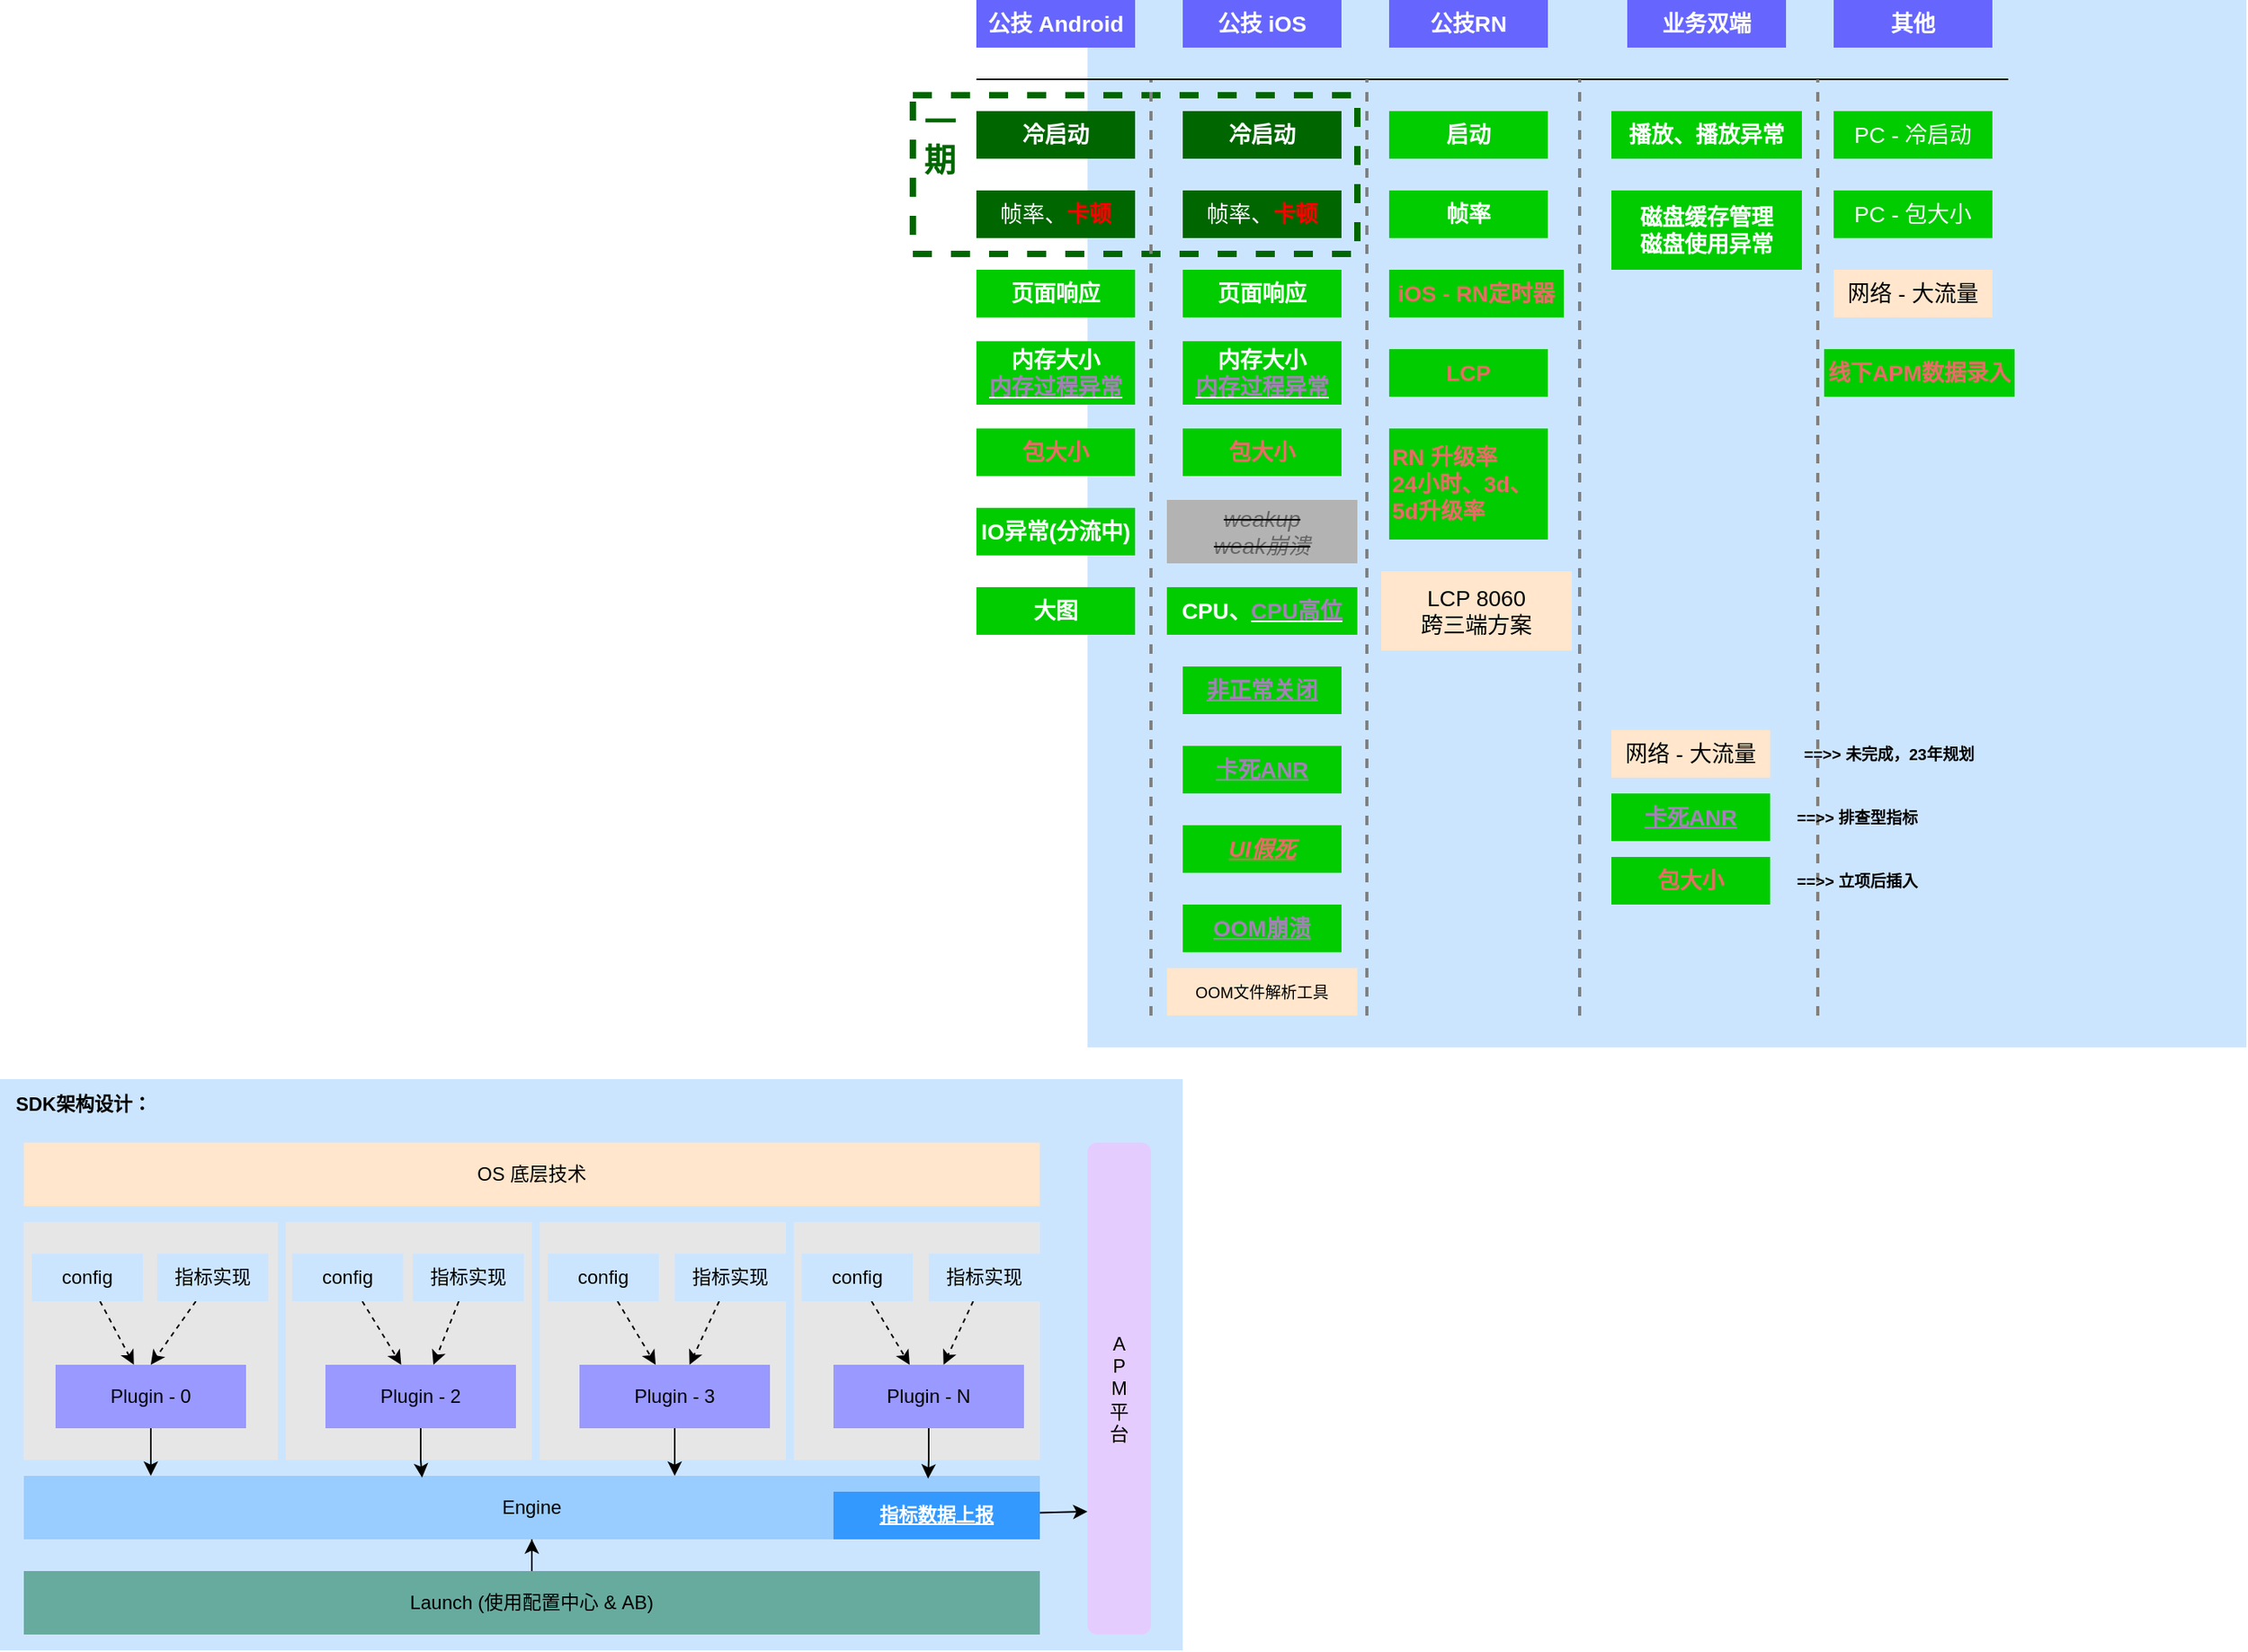 <mxfile version="21.2.9" type="github">
  <diagram name="第 1 页" id="4zSmk2vjV4_KE-LIG9aG">
    <mxGraphModel dx="1989" dy="646" grid="1" gridSize="10" guides="1" tooltips="1" connect="1" arrows="1" fold="1" page="1" pageScale="1" pageWidth="827" pageHeight="1169" math="0" shadow="0">
      <root>
        <mxCell id="0" />
        <mxCell id="1" parent="0" />
        <mxCell id="xScLVoWsm3GZ9hFZWJ_B-36" value="" style="rounded=0;whiteSpace=wrap;html=1;strokeColor=none;fillColor=#CCE5FF;" vertex="1" parent="1">
          <mxGeometry x="-575" y="840" width="745" height="360" as="geometry" />
        </mxCell>
        <mxCell id="xScLVoWsm3GZ9hFZWJ_B-28" value="" style="rounded=0;whiteSpace=wrap;html=1;strokeColor=none;fillColor=#E6E6E6;" vertex="1" parent="1">
          <mxGeometry x="-75" y="930" width="155" height="150" as="geometry" />
        </mxCell>
        <mxCell id="xScLVoWsm3GZ9hFZWJ_B-27" value="" style="rounded=0;whiteSpace=wrap;html=1;strokeColor=none;fillColor=#E6E6E6;" vertex="1" parent="1">
          <mxGeometry x="-235" y="930" width="155" height="150" as="geometry" />
        </mxCell>
        <mxCell id="xScLVoWsm3GZ9hFZWJ_B-26" value="" style="rounded=0;whiteSpace=wrap;html=1;strokeColor=none;fillColor=#E6E6E6;" vertex="1" parent="1">
          <mxGeometry x="-395" y="930" width="155" height="150" as="geometry" />
        </mxCell>
        <mxCell id="xScLVoWsm3GZ9hFZWJ_B-23" value="" style="rounded=0;whiteSpace=wrap;html=1;strokeColor=none;fillColor=#E6E6E6;" vertex="1" parent="1">
          <mxGeometry x="-560" y="930" width="160" height="150" as="geometry" />
        </mxCell>
        <mxCell id="NjVWgUeqkpYDn7wtuAOI-38" value="" style="rounded=0;whiteSpace=wrap;html=1;fontSize=10;fillColor=#CCE5FF;strokeColor=none;" parent="1" vertex="1">
          <mxGeometry x="110" y="160" width="730" height="660" as="geometry" />
        </mxCell>
        <mxCell id="tErHS6ZoIvAzQrCqWhK0-1" value="" style="rounded=0;whiteSpace=wrap;html=1;fillColor=none;dashed=1;strokeWidth=4;strokeColor=#006600;" parent="1" vertex="1">
          <mxGeometry y="220" width="280" height="100" as="geometry" />
        </mxCell>
        <mxCell id="NjVWgUeqkpYDn7wtuAOI-1" value="公技 Android" style="rounded=0;whiteSpace=wrap;html=1;fontSize=14;fontStyle=1;strokeColor=none;fillColor=#6666FF;fontColor=#FFFFFF;" parent="1" vertex="1">
          <mxGeometry x="40" y="160" width="100" height="30" as="geometry" />
        </mxCell>
        <mxCell id="NjVWgUeqkpYDn7wtuAOI-2" value="公技 iOS" style="rounded=0;whiteSpace=wrap;html=1;fontSize=14;fontStyle=1;strokeColor=none;fillColor=#6666FF;fontColor=#FFFFFF;" parent="1" vertex="1">
          <mxGeometry x="170" y="160" width="100" height="30" as="geometry" />
        </mxCell>
        <mxCell id="NjVWgUeqkpYDn7wtuAOI-3" value="公技RN" style="rounded=0;whiteSpace=wrap;html=1;fontSize=14;fontStyle=1;strokeColor=none;fillColor=#6666FF;fontColor=#FFFFFF;" parent="1" vertex="1">
          <mxGeometry x="300" y="160" width="100" height="30" as="geometry" />
        </mxCell>
        <mxCell id="NjVWgUeqkpYDn7wtuAOI-4" value="业务双端" style="rounded=0;whiteSpace=wrap;html=1;fontSize=14;fontStyle=1;strokeColor=none;fillColor=#6666FF;fontColor=#FFFFFF;" parent="1" vertex="1">
          <mxGeometry x="450" y="160" width="100" height="30" as="geometry" />
        </mxCell>
        <mxCell id="NjVWgUeqkpYDn7wtuAOI-6" value="其他" style="rounded=0;whiteSpace=wrap;html=1;fontSize=14;fontStyle=1;strokeColor=none;fillColor=#6666FF;fontColor=#FFFFFF;" parent="1" vertex="1">
          <mxGeometry x="580" y="160" width="100" height="30" as="geometry" />
        </mxCell>
        <mxCell id="NjVWgUeqkpYDn7wtuAOI-7" value="冷启动" style="rounded=0;whiteSpace=wrap;html=1;fontSize=14;fillColor=#006600;strokeColor=none;fontColor=#FFFFFF;fontStyle=1" parent="1" vertex="1">
          <mxGeometry x="40" y="230" width="100" height="30" as="geometry" />
        </mxCell>
        <mxCell id="NjVWgUeqkpYDn7wtuAOI-8" value="冷启动" style="rounded=0;whiteSpace=wrap;html=1;fontSize=14;fillColor=#006600;strokeColor=none;fontColor=#FFFFFF;fontStyle=1" parent="1" vertex="1">
          <mxGeometry x="170" y="230" width="100" height="30" as="geometry" />
        </mxCell>
        <mxCell id="NjVWgUeqkpYDn7wtuAOI-9" value="PC - 冷启动" style="rounded=0;whiteSpace=wrap;html=1;fontSize=14;strokeColor=none;fillColor=#00CC00;fontColor=#FFFFFF;" parent="1" vertex="1">
          <mxGeometry x="580" y="230" width="100" height="30" as="geometry" />
        </mxCell>
        <mxCell id="NjVWgUeqkpYDn7wtuAOI-10" value="启动" style="rounded=0;whiteSpace=wrap;html=1;fontSize=14;strokeColor=none;fillColor=#00CC00;fontColor=#FFFFFF;fontStyle=1" parent="1" vertex="1">
          <mxGeometry x="300" y="230" width="100" height="30" as="geometry" />
        </mxCell>
        <mxCell id="NjVWgUeqkpYDn7wtuAOI-11" value="&lt;font color=&quot;#ffffff&quot;&gt;帧率、&lt;/font&gt;&lt;b style=&quot;&quot;&gt;&lt;font color=&quot;#ff0000&quot;&gt;卡顿&lt;/font&gt;&lt;/b&gt;" style="rounded=0;whiteSpace=wrap;html=1;fontSize=14;fillColor=#006600;strokeColor=none;" parent="1" vertex="1">
          <mxGeometry x="40" y="280" width="100" height="30" as="geometry" />
        </mxCell>
        <mxCell id="NjVWgUeqkpYDn7wtuAOI-12" value="&lt;font color=&quot;#ffffff&quot;&gt;帧率、&lt;/font&gt;&lt;b style=&quot;&quot;&gt;&lt;font color=&quot;#ff0000&quot;&gt;卡顿&lt;/font&gt;&lt;/b&gt;" style="rounded=0;whiteSpace=wrap;html=1;fontSize=14;fillColor=#006600;strokeColor=none;" parent="1" vertex="1">
          <mxGeometry x="170" y="280" width="100" height="30" as="geometry" />
        </mxCell>
        <mxCell id="NjVWgUeqkpYDn7wtuAOI-13" value="&lt;font color=&quot;#ffffff&quot;&gt;帧率&lt;/font&gt;" style="rounded=0;whiteSpace=wrap;html=1;fontSize=14;fillColor=#00CC00;strokeColor=none;fontStyle=1" parent="1" vertex="1">
          <mxGeometry x="300" y="280" width="100" height="30" as="geometry" />
        </mxCell>
        <mxCell id="NjVWgUeqkpYDn7wtuAOI-14" value="页面响应" style="rounded=0;whiteSpace=wrap;html=1;fontSize=14;fillColor=#00CC00;strokeColor=none;fontColor=#FFFFFF;fontStyle=1" parent="1" vertex="1">
          <mxGeometry x="40" y="330" width="100" height="30" as="geometry" />
        </mxCell>
        <mxCell id="NjVWgUeqkpYDn7wtuAOI-15" value="页面响应" style="rounded=0;whiteSpace=wrap;html=1;fontSize=14;fillColor=#00CC00;strokeColor=none;fontColor=#FFFFFF;fontStyle=1" parent="1" vertex="1">
          <mxGeometry x="170" y="330" width="100" height="30" as="geometry" />
        </mxCell>
        <mxCell id="NjVWgUeqkpYDn7wtuAOI-16" value="IO异常(分流中)" style="rounded=0;whiteSpace=wrap;html=1;fontSize=14;fillColor=#00CC00;strokeColor=none;fontColor=#FFFFFF;fontStyle=1" parent="1" vertex="1">
          <mxGeometry x="40" y="480" width="100" height="30" as="geometry" />
        </mxCell>
        <mxCell id="NjVWgUeqkpYDn7wtuAOI-17" value="&lt;strike&gt;&lt;i&gt;&lt;font color=&quot;#666666&quot;&gt;weakup&lt;br&gt;weak崩溃&lt;/font&gt;&lt;/i&gt;&lt;/strike&gt;" style="rounded=0;whiteSpace=wrap;html=1;fontSize=14;strokeColor=none;fillColor=#B3B3B3;fontStyle=0" parent="1" vertex="1">
          <mxGeometry x="160" y="475" width="120" height="40" as="geometry" />
        </mxCell>
        <mxCell id="NjVWgUeqkpYDn7wtuAOI-18" value="大图" style="rounded=0;whiteSpace=wrap;html=1;fontSize=14;fillColor=#00CC00;strokeColor=none;fontColor=#FFFFFF;fontStyle=1" parent="1" vertex="1">
          <mxGeometry x="40" y="530" width="100" height="30" as="geometry" />
        </mxCell>
        <mxCell id="NjVWgUeqkpYDn7wtuAOI-19" value="CPU、&lt;u style=&quot;&quot;&gt;&lt;font color=&quot;#a680b8&quot;&gt;CPU高位&lt;/font&gt;&lt;/u&gt;" style="rounded=0;whiteSpace=wrap;html=1;fontSize=14;fillColor=#00CC00;strokeColor=none;fontColor=#FFFFFF;fontStyle=1" parent="1" vertex="1">
          <mxGeometry x="160" y="530" width="120" height="30" as="geometry" />
        </mxCell>
        <mxCell id="NjVWgUeqkpYDn7wtuAOI-21" value="非正常关闭" style="rounded=0;whiteSpace=wrap;html=1;fontSize=14;fillColor=#00CC00;strokeColor=none;fontColor=#A680B8;fontStyle=5" parent="1" vertex="1">
          <mxGeometry x="170" y="580" width="100" height="30" as="geometry" />
        </mxCell>
        <mxCell id="NjVWgUeqkpYDn7wtuAOI-22" value="卡死ANR" style="rounded=0;whiteSpace=wrap;html=1;fontSize=14;fillColor=#00CC00;strokeColor=none;fontColor=#A680B8;fontStyle=5" parent="1" vertex="1">
          <mxGeometry x="170" y="630" width="100" height="30" as="geometry" />
        </mxCell>
        <mxCell id="NjVWgUeqkpYDn7wtuAOI-23" value="UI假死" style="rounded=0;whiteSpace=wrap;html=1;fontSize=14;fillColor=#00CC00;strokeColor=none;fontColor=#EA6B66;fontStyle=7" parent="1" vertex="1">
          <mxGeometry x="170" y="680" width="100" height="30" as="geometry" />
        </mxCell>
        <mxCell id="NjVWgUeqkpYDn7wtuAOI-24" value="播放、播放异常" style="rounded=0;whiteSpace=wrap;html=1;fontSize=14;fillColor=#00CC00;strokeColor=none;fontColor=#FFFFFF;fontStyle=1" parent="1" vertex="1">
          <mxGeometry x="440" y="230" width="120" height="30" as="geometry" />
        </mxCell>
        <mxCell id="NjVWgUeqkpYDn7wtuAOI-25" value="磁盘缓存管理&lt;br&gt;磁盘使用异常" style="rounded=0;whiteSpace=wrap;html=1;fontSize=14;fillColor=#00CC00;strokeColor=none;fontColor=#FFFFFF;fontStyle=1" parent="1" vertex="1">
          <mxGeometry x="440" y="280" width="120" height="50" as="geometry" />
        </mxCell>
        <mxCell id="NjVWgUeqkpYDn7wtuAOI-26" value="&lt;div&gt;RN 升级率&lt;/div&gt;&lt;div&gt;24小时、3d、&lt;br&gt;5d升级率&lt;/div&gt;" style="rounded=0;whiteSpace=wrap;html=1;fontSize=14;align=left;fillColor=#00CC00;strokeColor=none;fontColor=#EA6B66;fontStyle=1" parent="1" vertex="1">
          <mxGeometry x="300" y="430" width="100" height="70" as="geometry" />
        </mxCell>
        <mxCell id="NjVWgUeqkpYDn7wtuAOI-27" value="包大小" style="rounded=0;whiteSpace=wrap;html=1;fontSize=14;fillColor=#00CC00;strokeColor=none;fontColor=#EA6B66;fontStyle=1" parent="1" vertex="1">
          <mxGeometry x="40" y="430" width="100" height="30" as="geometry" />
        </mxCell>
        <mxCell id="NjVWgUeqkpYDn7wtuAOI-28" value="包大小" style="rounded=0;whiteSpace=wrap;html=1;fontSize=14;fillColor=#00CC00;strokeColor=none;fontColor=#EA6B66;fontStyle=1" parent="1" vertex="1">
          <mxGeometry x="170" y="430" width="100" height="30" as="geometry" />
        </mxCell>
        <mxCell id="NjVWgUeqkpYDn7wtuAOI-29" value="OOM崩溃" style="rounded=0;whiteSpace=wrap;html=1;fontSize=14;fillColor=#00CC00;strokeColor=none;fontColor=#A680B8;fontStyle=5" parent="1" vertex="1">
          <mxGeometry x="170" y="730" width="100" height="30" as="geometry" />
        </mxCell>
        <mxCell id="NjVWgUeqkpYDn7wtuAOI-30" value="OOM文件解析工具" style="rounded=0;whiteSpace=wrap;html=1;fontSize=10;strokeColor=none;fillColor=#FFE6CC;" parent="1" vertex="1">
          <mxGeometry x="160" y="770" width="120" height="30" as="geometry" />
        </mxCell>
        <mxCell id="NjVWgUeqkpYDn7wtuAOI-32" value="网络 - 大流量" style="rounded=0;whiteSpace=wrap;html=1;fontSize=14;strokeColor=none;fillColor=#FFE6CC;" parent="1" vertex="1">
          <mxGeometry x="580" y="330" width="100" height="30" as="geometry" />
        </mxCell>
        <mxCell id="NjVWgUeqkpYDn7wtuAOI-34" value="线下APM数据录入" style="rounded=0;whiteSpace=wrap;html=1;fontSize=14;fillColor=#00CC00;strokeColor=none;fontColor=#EA6B66;fontStyle=1" parent="1" vertex="1">
          <mxGeometry x="574" y="380" width="120" height="30" as="geometry" />
        </mxCell>
        <mxCell id="NjVWgUeqkpYDn7wtuAOI-35" value="&lt;div&gt;iOS -&amp;nbsp;&lt;span style=&quot;background-color: initial;&quot;&gt;RN定时器&lt;/span&gt;&lt;/div&gt;" style="rounded=0;whiteSpace=wrap;html=1;fontSize=14;align=center;fillColor=#00CC00;strokeColor=none;fontColor=#EA6B66;fontStyle=1" parent="1" vertex="1">
          <mxGeometry x="300" y="330" width="110" height="30" as="geometry" />
        </mxCell>
        <mxCell id="NjVWgUeqkpYDn7wtuAOI-36" value="&lt;div&gt;LCP&lt;/div&gt;" style="rounded=0;whiteSpace=wrap;html=1;fontSize=14;align=center;fillColor=#00CC00;strokeColor=none;fontColor=#EA6B66;fontStyle=1" parent="1" vertex="1">
          <mxGeometry x="300" y="380" width="100" height="30" as="geometry" />
        </mxCell>
        <mxCell id="NjVWgUeqkpYDn7wtuAOI-41" value="" style="endArrow=none;dashed=1;html=1;strokeWidth=2;rounded=0;fontSize=10;fontColor=#EA6B66;strokeColor=#808080;" parent="1" edge="1">
          <mxGeometry width="50" height="50" relative="1" as="geometry">
            <mxPoint x="150" y="800" as="sourcePoint" />
            <mxPoint x="150" y="210" as="targetPoint" />
          </mxGeometry>
        </mxCell>
        <mxCell id="NjVWgUeqkpYDn7wtuAOI-42" value="" style="endArrow=none;html=1;rounded=0;fontSize=10;fontColor=#EA6B66;" parent="1" edge="1">
          <mxGeometry width="50" height="50" relative="1" as="geometry">
            <mxPoint x="40" y="210" as="sourcePoint" />
            <mxPoint x="690" y="210" as="targetPoint" />
          </mxGeometry>
        </mxCell>
        <mxCell id="NjVWgUeqkpYDn7wtuAOI-43" value="" style="endArrow=none;dashed=1;html=1;strokeWidth=2;rounded=0;fontSize=10;fontColor=#EA6B66;strokeColor=#808080;" parent="1" edge="1">
          <mxGeometry width="50" height="50" relative="1" as="geometry">
            <mxPoint x="286" y="800" as="sourcePoint" />
            <mxPoint x="286" y="210" as="targetPoint" />
          </mxGeometry>
        </mxCell>
        <mxCell id="NjVWgUeqkpYDn7wtuAOI-44" value="" style="endArrow=none;dashed=1;html=1;strokeWidth=2;rounded=0;fontSize=10;fontColor=#EA6B66;strokeColor=#808080;" parent="1" edge="1">
          <mxGeometry width="50" height="50" relative="1" as="geometry">
            <mxPoint x="420" y="800" as="sourcePoint" />
            <mxPoint x="420" y="210" as="targetPoint" />
          </mxGeometry>
        </mxCell>
        <mxCell id="NjVWgUeqkpYDn7wtuAOI-45" value="" style="endArrow=none;dashed=1;html=1;strokeWidth=2;rounded=0;fontSize=10;fontColor=#EA6B66;strokeColor=#808080;" parent="1" edge="1">
          <mxGeometry width="50" height="50" relative="1" as="geometry">
            <mxPoint x="570" y="800" as="sourcePoint" />
            <mxPoint x="570" y="210" as="targetPoint" />
          </mxGeometry>
        </mxCell>
        <mxCell id="NjVWgUeqkpYDn7wtuAOI-57" value="内存大小&lt;br&gt;&lt;u style=&quot;&quot;&gt;&lt;font color=&quot;#a680b8&quot;&gt;内存过程异常&lt;/font&gt;&lt;/u&gt;" style="rounded=0;whiteSpace=wrap;html=1;fontSize=14;fillColor=#00CC00;strokeColor=none;fontColor=#FFFFFF;fontStyle=1" parent="1" vertex="1">
          <mxGeometry x="40" y="375" width="100" height="40" as="geometry" />
        </mxCell>
        <mxCell id="NjVWgUeqkpYDn7wtuAOI-58" value="内存大小&lt;br&gt;&lt;u&gt;&lt;font color=&quot;#a680b8&quot;&gt;内存过程异常&lt;/font&gt;&lt;/u&gt;" style="rounded=0;whiteSpace=wrap;html=1;fontSize=14;fillColor=#00CC00;strokeColor=none;fontColor=#FFFFFF;fontStyle=1" parent="1" vertex="1">
          <mxGeometry x="170" y="375" width="100" height="40" as="geometry" />
        </mxCell>
        <mxCell id="NjVWgUeqkpYDn7wtuAOI-64" value="&lt;b&gt;&lt;font color=&quot;#000000&quot;&gt;==&amp;gt;&amp;gt; 未完成，23年规划&lt;/font&gt;&lt;/b&gt;" style="text;html=1;strokeColor=none;fillColor=none;align=center;verticalAlign=middle;whiteSpace=wrap;rounded=0;fontSize=10;fontColor=#E6B1FF;" parent="1" vertex="1">
          <mxGeometry x="540" y="620" width="150" height="30" as="geometry" />
        </mxCell>
        <mxCell id="NjVWgUeqkpYDn7wtuAOI-70" value="网络 - 大流量" style="rounded=0;whiteSpace=wrap;html=1;fontSize=14;strokeColor=none;fillColor=#FFE6CC;" parent="1" vertex="1">
          <mxGeometry x="440" y="620" width="100" height="30" as="geometry" />
        </mxCell>
        <mxCell id="NjVWgUeqkpYDn7wtuAOI-71" value="卡死ANR" style="rounded=0;whiteSpace=wrap;html=1;fontSize=14;fillColor=#00CC00;strokeColor=none;fontColor=#A680B8;fontStyle=5" parent="1" vertex="1">
          <mxGeometry x="440" y="660" width="100" height="30" as="geometry" />
        </mxCell>
        <mxCell id="NjVWgUeqkpYDn7wtuAOI-72" value="&lt;b&gt;&lt;font color=&quot;#000000&quot;&gt;==&amp;gt;&amp;gt; 排查型指标&lt;/font&gt;&lt;/b&gt;" style="text;html=1;strokeColor=none;fillColor=none;align=center;verticalAlign=middle;whiteSpace=wrap;rounded=0;fontSize=10;fontColor=#E6B1FF;" parent="1" vertex="1">
          <mxGeometry x="540" y="660" width="110" height="30" as="geometry" />
        </mxCell>
        <mxCell id="NjVWgUeqkpYDn7wtuAOI-73" value="包大小" style="rounded=0;whiteSpace=wrap;html=1;fontSize=14;fillColor=#00CC00;strokeColor=none;fontColor=#EA6B66;fontStyle=1" parent="1" vertex="1">
          <mxGeometry x="440" y="700" width="100" height="30" as="geometry" />
        </mxCell>
        <mxCell id="NjVWgUeqkpYDn7wtuAOI-74" value="&lt;b&gt;&lt;font color=&quot;#000000&quot;&gt;==&amp;gt;&amp;gt; 立项后插入&lt;/font&gt;&lt;/b&gt;" style="text;html=1;strokeColor=none;fillColor=none;align=center;verticalAlign=middle;whiteSpace=wrap;rounded=0;fontSize=10;fontColor=#E6B1FF;" parent="1" vertex="1">
          <mxGeometry x="540" y="700" width="110" height="30" as="geometry" />
        </mxCell>
        <mxCell id="NjVWgUeqkpYDn7wtuAOI-75" value="PC - 包大小" style="rounded=0;whiteSpace=wrap;html=1;fontSize=14;strokeColor=none;fillColor=#00CC00;fontColor=#FFFFFF;" parent="1" vertex="1">
          <mxGeometry x="580" y="280" width="100" height="30" as="geometry" />
        </mxCell>
        <mxCell id="NjVWgUeqkpYDn7wtuAOI-76" value="LCP 8060&lt;br&gt;跨三端方案" style="rounded=0;whiteSpace=wrap;html=1;fontSize=14;fillColor=#FFE6CC;strokeColor=none;" parent="1" vertex="1">
          <mxGeometry x="295" y="520" width="120" height="50" as="geometry" />
        </mxCell>
        <mxCell id="tErHS6ZoIvAzQrCqWhK0-2" value="一&lt;br style=&quot;font-size: 20px;&quot;&gt;期" style="text;html=1;strokeColor=none;fillColor=none;align=center;verticalAlign=middle;whiteSpace=wrap;rounded=0;fontStyle=1;fontColor=#006600;fontSize=20;" parent="1" vertex="1">
          <mxGeometry x="2" y="233" width="30" height="30" as="geometry" />
        </mxCell>
        <mxCell id="xScLVoWsm3GZ9hFZWJ_B-2" value="Engine" style="rounded=0;whiteSpace=wrap;html=1;fillColor=#99CCFF;strokeColor=none;" vertex="1" parent="1">
          <mxGeometry x="-560" y="1090" width="640" height="40" as="geometry" />
        </mxCell>
        <mxCell id="xScLVoWsm3GZ9hFZWJ_B-7" style="edgeStyle=orthogonalEdgeStyle;rounded=0;orthogonalLoop=1;jettySize=auto;html=1;" edge="1" parent="1" source="xScLVoWsm3GZ9hFZWJ_B-3">
          <mxGeometry relative="1" as="geometry">
            <mxPoint x="-480" y="1090" as="targetPoint" />
          </mxGeometry>
        </mxCell>
        <mxCell id="xScLVoWsm3GZ9hFZWJ_B-3" value="Plugin - 0" style="rounded=0;whiteSpace=wrap;html=1;fillColor=#9999FF;strokeColor=none;" vertex="1" parent="1">
          <mxGeometry x="-540" y="1020" width="120" height="40" as="geometry" />
        </mxCell>
        <mxCell id="xScLVoWsm3GZ9hFZWJ_B-9" style="edgeStyle=orthogonalEdgeStyle;rounded=0;orthogonalLoop=1;jettySize=auto;html=1;entryX=0.392;entryY=0.029;entryDx=0;entryDy=0;entryPerimeter=0;" edge="1" parent="1" source="xScLVoWsm3GZ9hFZWJ_B-4" target="xScLVoWsm3GZ9hFZWJ_B-2">
          <mxGeometry relative="1" as="geometry" />
        </mxCell>
        <mxCell id="xScLVoWsm3GZ9hFZWJ_B-4" value="Plugin - 2" style="rounded=0;whiteSpace=wrap;html=1;fillColor=#9999FF;strokeColor=none;" vertex="1" parent="1">
          <mxGeometry x="-370" y="1020" width="120" height="40" as="geometry" />
        </mxCell>
        <mxCell id="xScLVoWsm3GZ9hFZWJ_B-10" style="edgeStyle=orthogonalEdgeStyle;rounded=0;orthogonalLoop=1;jettySize=auto;html=1;" edge="1" parent="1" source="xScLVoWsm3GZ9hFZWJ_B-5">
          <mxGeometry relative="1" as="geometry">
            <mxPoint x="-150" y="1090" as="targetPoint" />
          </mxGeometry>
        </mxCell>
        <mxCell id="xScLVoWsm3GZ9hFZWJ_B-5" value="Plugin - 3" style="rounded=0;whiteSpace=wrap;html=1;fillColor=#9999FF;strokeColor=none;" vertex="1" parent="1">
          <mxGeometry x="-210" y="1020" width="120" height="40" as="geometry" />
        </mxCell>
        <mxCell id="xScLVoWsm3GZ9hFZWJ_B-11" style="edgeStyle=orthogonalEdgeStyle;rounded=0;orthogonalLoop=1;jettySize=auto;html=1;entryX=0.89;entryY=0.043;entryDx=0;entryDy=0;entryPerimeter=0;" edge="1" parent="1" source="xScLVoWsm3GZ9hFZWJ_B-6" target="xScLVoWsm3GZ9hFZWJ_B-2">
          <mxGeometry relative="1" as="geometry" />
        </mxCell>
        <mxCell id="xScLVoWsm3GZ9hFZWJ_B-6" value="Plugin - N" style="rounded=0;whiteSpace=wrap;html=1;fillColor=#9999FF;strokeColor=none;" vertex="1" parent="1">
          <mxGeometry x="-50" y="1020" width="120" height="40" as="geometry" />
        </mxCell>
        <mxCell id="xScLVoWsm3GZ9hFZWJ_B-25" style="rounded=0;orthogonalLoop=1;jettySize=auto;html=1;entryX=0.5;entryY=0;entryDx=0;entryDy=0;dashed=1;" edge="1" parent="1" source="xScLVoWsm3GZ9hFZWJ_B-12" target="xScLVoWsm3GZ9hFZWJ_B-3">
          <mxGeometry relative="1" as="geometry" />
        </mxCell>
        <mxCell id="xScLVoWsm3GZ9hFZWJ_B-12" value="指标实现" style="rounded=0;whiteSpace=wrap;html=1;fillColor=#CCE5FF;strokeColor=none;" vertex="1" parent="1">
          <mxGeometry x="-476" y="950" width="70" height="30" as="geometry" />
        </mxCell>
        <mxCell id="xScLVoWsm3GZ9hFZWJ_B-24" style="rounded=0;orthogonalLoop=1;jettySize=auto;html=1;dashed=1;" edge="1" parent="1" source="xScLVoWsm3GZ9hFZWJ_B-16" target="xScLVoWsm3GZ9hFZWJ_B-3">
          <mxGeometry relative="1" as="geometry" />
        </mxCell>
        <mxCell id="xScLVoWsm3GZ9hFZWJ_B-16" value="config" style="rounded=0;whiteSpace=wrap;html=1;fillColor=#CCE5FF;strokeColor=none;" vertex="1" parent="1">
          <mxGeometry x="-555" y="950" width="70" height="30" as="geometry" />
        </mxCell>
        <mxCell id="xScLVoWsm3GZ9hFZWJ_B-30" style="rounded=0;orthogonalLoop=1;jettySize=auto;html=1;dashed=1;" edge="1" parent="1" source="xScLVoWsm3GZ9hFZWJ_B-17" target="xScLVoWsm3GZ9hFZWJ_B-4">
          <mxGeometry relative="1" as="geometry" />
        </mxCell>
        <mxCell id="xScLVoWsm3GZ9hFZWJ_B-17" value="指标实现" style="rounded=0;whiteSpace=wrap;html=1;fillColor=#CCE5FF;strokeColor=none;" vertex="1" parent="1">
          <mxGeometry x="-315" y="950" width="70" height="30" as="geometry" />
        </mxCell>
        <mxCell id="xScLVoWsm3GZ9hFZWJ_B-29" style="rounded=0;orthogonalLoop=1;jettySize=auto;html=1;dashed=1;" edge="1" parent="1" source="xScLVoWsm3GZ9hFZWJ_B-18" target="xScLVoWsm3GZ9hFZWJ_B-4">
          <mxGeometry relative="1" as="geometry" />
        </mxCell>
        <mxCell id="xScLVoWsm3GZ9hFZWJ_B-18" value="config" style="rounded=0;whiteSpace=wrap;html=1;fillColor=#CCE5FF;strokeColor=none;" vertex="1" parent="1">
          <mxGeometry x="-391" y="950" width="70" height="30" as="geometry" />
        </mxCell>
        <mxCell id="xScLVoWsm3GZ9hFZWJ_B-32" style="rounded=0;orthogonalLoop=1;jettySize=auto;html=1;dashed=1;" edge="1" parent="1" source="xScLVoWsm3GZ9hFZWJ_B-19" target="xScLVoWsm3GZ9hFZWJ_B-5">
          <mxGeometry relative="1" as="geometry" />
        </mxCell>
        <mxCell id="xScLVoWsm3GZ9hFZWJ_B-19" value="指标实现" style="rounded=0;whiteSpace=wrap;html=1;fillColor=#CCE5FF;strokeColor=none;" vertex="1" parent="1">
          <mxGeometry x="-150" y="950" width="70" height="30" as="geometry" />
        </mxCell>
        <mxCell id="xScLVoWsm3GZ9hFZWJ_B-31" style="rounded=0;orthogonalLoop=1;jettySize=auto;html=1;dashed=1;" edge="1" parent="1" source="xScLVoWsm3GZ9hFZWJ_B-20" target="xScLVoWsm3GZ9hFZWJ_B-5">
          <mxGeometry relative="1" as="geometry" />
        </mxCell>
        <mxCell id="xScLVoWsm3GZ9hFZWJ_B-20" value="config" style="rounded=0;whiteSpace=wrap;html=1;fillColor=#CCE5FF;strokeColor=none;" vertex="1" parent="1">
          <mxGeometry x="-230" y="950" width="70" height="30" as="geometry" />
        </mxCell>
        <mxCell id="xScLVoWsm3GZ9hFZWJ_B-34" style="rounded=0;orthogonalLoop=1;jettySize=auto;html=1;dashed=1;" edge="1" parent="1" source="xScLVoWsm3GZ9hFZWJ_B-21" target="xScLVoWsm3GZ9hFZWJ_B-6">
          <mxGeometry relative="1" as="geometry" />
        </mxCell>
        <mxCell id="xScLVoWsm3GZ9hFZWJ_B-21" value="指标实现" style="rounded=0;whiteSpace=wrap;html=1;fillColor=#CCE5FF;strokeColor=none;" vertex="1" parent="1">
          <mxGeometry x="10" y="950" width="70" height="30" as="geometry" />
        </mxCell>
        <mxCell id="xScLVoWsm3GZ9hFZWJ_B-33" style="rounded=0;orthogonalLoop=1;jettySize=auto;html=1;dashed=1;" edge="1" parent="1" source="xScLVoWsm3GZ9hFZWJ_B-22" target="xScLVoWsm3GZ9hFZWJ_B-6">
          <mxGeometry relative="1" as="geometry" />
        </mxCell>
        <mxCell id="xScLVoWsm3GZ9hFZWJ_B-22" value="config" style="rounded=0;whiteSpace=wrap;html=1;fillColor=#CCE5FF;strokeColor=none;" vertex="1" parent="1">
          <mxGeometry x="-70" y="950" width="70" height="30" as="geometry" />
        </mxCell>
        <mxCell id="xScLVoWsm3GZ9hFZWJ_B-40" style="edgeStyle=orthogonalEdgeStyle;rounded=0;orthogonalLoop=1;jettySize=auto;html=1;" edge="1" parent="1" source="xScLVoWsm3GZ9hFZWJ_B-35" target="xScLVoWsm3GZ9hFZWJ_B-2">
          <mxGeometry relative="1" as="geometry" />
        </mxCell>
        <mxCell id="xScLVoWsm3GZ9hFZWJ_B-35" value="Launch (使用配置中心 &amp;amp; AB)" style="rounded=0;whiteSpace=wrap;html=1;fillColor=#67AB9F;strokeColor=none;" vertex="1" parent="1">
          <mxGeometry x="-560" y="1150" width="640" height="40" as="geometry" />
        </mxCell>
        <mxCell id="xScLVoWsm3GZ9hFZWJ_B-37" value="OS 底层技术" style="rounded=0;whiteSpace=wrap;html=1;fillColor=#FFE6CC;strokeColor=none;" vertex="1" parent="1">
          <mxGeometry x="-560" y="880" width="640" height="40" as="geometry" />
        </mxCell>
        <mxCell id="xScLVoWsm3GZ9hFZWJ_B-43" style="rounded=0;orthogonalLoop=1;jettySize=auto;html=1;entryX=0;entryY=0.75;entryDx=0;entryDy=0;" edge="1" parent="1" source="xScLVoWsm3GZ9hFZWJ_B-41" target="xScLVoWsm3GZ9hFZWJ_B-42">
          <mxGeometry relative="1" as="geometry" />
        </mxCell>
        <mxCell id="xScLVoWsm3GZ9hFZWJ_B-41" value="指标数据上报" style="rounded=0;whiteSpace=wrap;html=1;fillColor=#3399FF;strokeColor=none;fontColor=#FFFFFF;fontStyle=5" vertex="1" parent="1">
          <mxGeometry x="-50" y="1100" width="130" height="30" as="geometry" />
        </mxCell>
        <mxCell id="xScLVoWsm3GZ9hFZWJ_B-42" value="A&#xa;P&#xa;M&#xa;平&#xa;台" style="rounded=1;labelPosition=center;verticalLabelPosition=middle;align=center;verticalAlign=middle;whiteSpace=wrap;strokeColor=none;fillColor=#E5CCFF;" vertex="1" parent="1">
          <mxGeometry x="110" y="880" width="40" height="310" as="geometry" />
        </mxCell>
        <mxCell id="xScLVoWsm3GZ9hFZWJ_B-44" value="SDK架构设计：" style="text;html=1;strokeColor=none;fillColor=none;align=left;verticalAlign=middle;whiteSpace=wrap;rounded=0;fontStyle=1" vertex="1" parent="1">
          <mxGeometry x="-567" y="841" width="135" height="30" as="geometry" />
        </mxCell>
      </root>
    </mxGraphModel>
  </diagram>
</mxfile>
